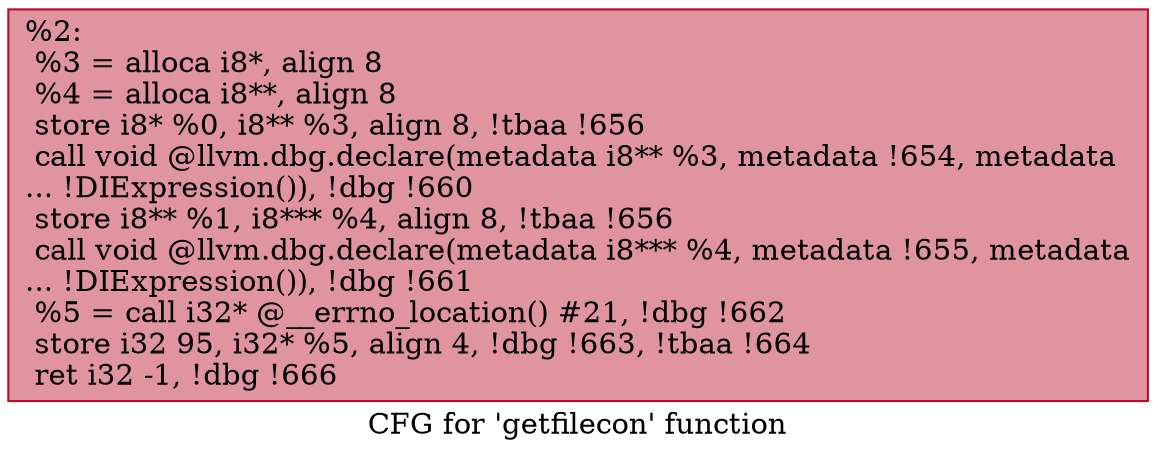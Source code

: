 digraph "CFG for 'getfilecon' function" {
	label="CFG for 'getfilecon' function";

	Node0x268a9d0 [shape=record,color="#b70d28ff", style=filled, fillcolor="#b70d2870",label="{%2:\l  %3 = alloca i8*, align 8\l  %4 = alloca i8**, align 8\l  store i8* %0, i8** %3, align 8, !tbaa !656\l  call void @llvm.dbg.declare(metadata i8** %3, metadata !654, metadata\l... !DIExpression()), !dbg !660\l  store i8** %1, i8*** %4, align 8, !tbaa !656\l  call void @llvm.dbg.declare(metadata i8*** %4, metadata !655, metadata\l... !DIExpression()), !dbg !661\l  %5 = call i32* @__errno_location() #21, !dbg !662\l  store i32 95, i32* %5, align 4, !dbg !663, !tbaa !664\l  ret i32 -1, !dbg !666\l}"];
}
